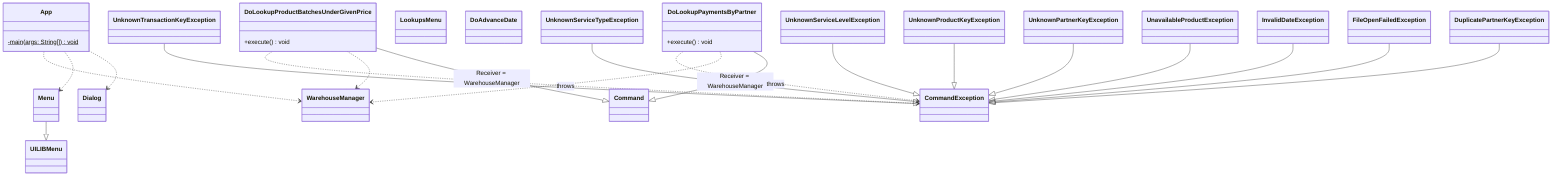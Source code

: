 classDiagram
  %% ggc.app
  class App {
    -main(args: String[])$ void
  }

  %% ggc.app.lookups
  class DoLookupPaymentsByPartner {
    +execute() void
  }

  %% ggc.app.lookups
  class DoLookupProductBatchesUnderGivenPrice {
    +execute() void
  }
  
  %% ggc.app.lookups
  class LookupsMenu {

  }

  %% ..........!!!

  class DoAdvanceDate {

  }

  %% pt.tecnico.uilib.Dialog
  App ..> Dialog
  App ..> Menu
  %% gcc
  App ..> WarehouseManager

  %% pt.tecnico.uilib.menus.CommandException
  %% ggc.app.exceptions
  DuplicatePartnerKeyException --|> CommandException
  FileOpenFailedException --|> CommandException
  InvalidDateException --|> CommandException
  UnavailableProductException --|> CommandException
  UnknownPartnerKeyException --|> CommandException
  UnknownProductKeyException --|> CommandException
  UnknownServiceLevelException --|> CommandException
  UnknownServiceTypeException --|> CommandException
  UnknownTransactionKeyException --|> CommandException

  %% pt.tecnico.uilib.menus.Command
  %% pt.tecnico.uilib.menus.CommandException
  %% ggc.app.lookups
  DoLookupPaymentsByPartner --|> Command : Receiver = WarehouseManager
  DoLookupPaymentsByPartner ..> WarehouseManager
  DoLookupPaymentsByPartner ..> CommandException : throws
  DoLookupProductBatchesUnderGivenPrice --|> Command : Receiver = WarehouseManager 
  DoLookupProductBatchesUnderGivenPrice ..> WarehouseManager
  DoLookupProductBatchesUnderGivenPrice ..> CommandException : throws

  %% pt.tecnico.uilib.menus.Menu
  %% ggc.app.lookups
  Menu --|> UILIBMenu